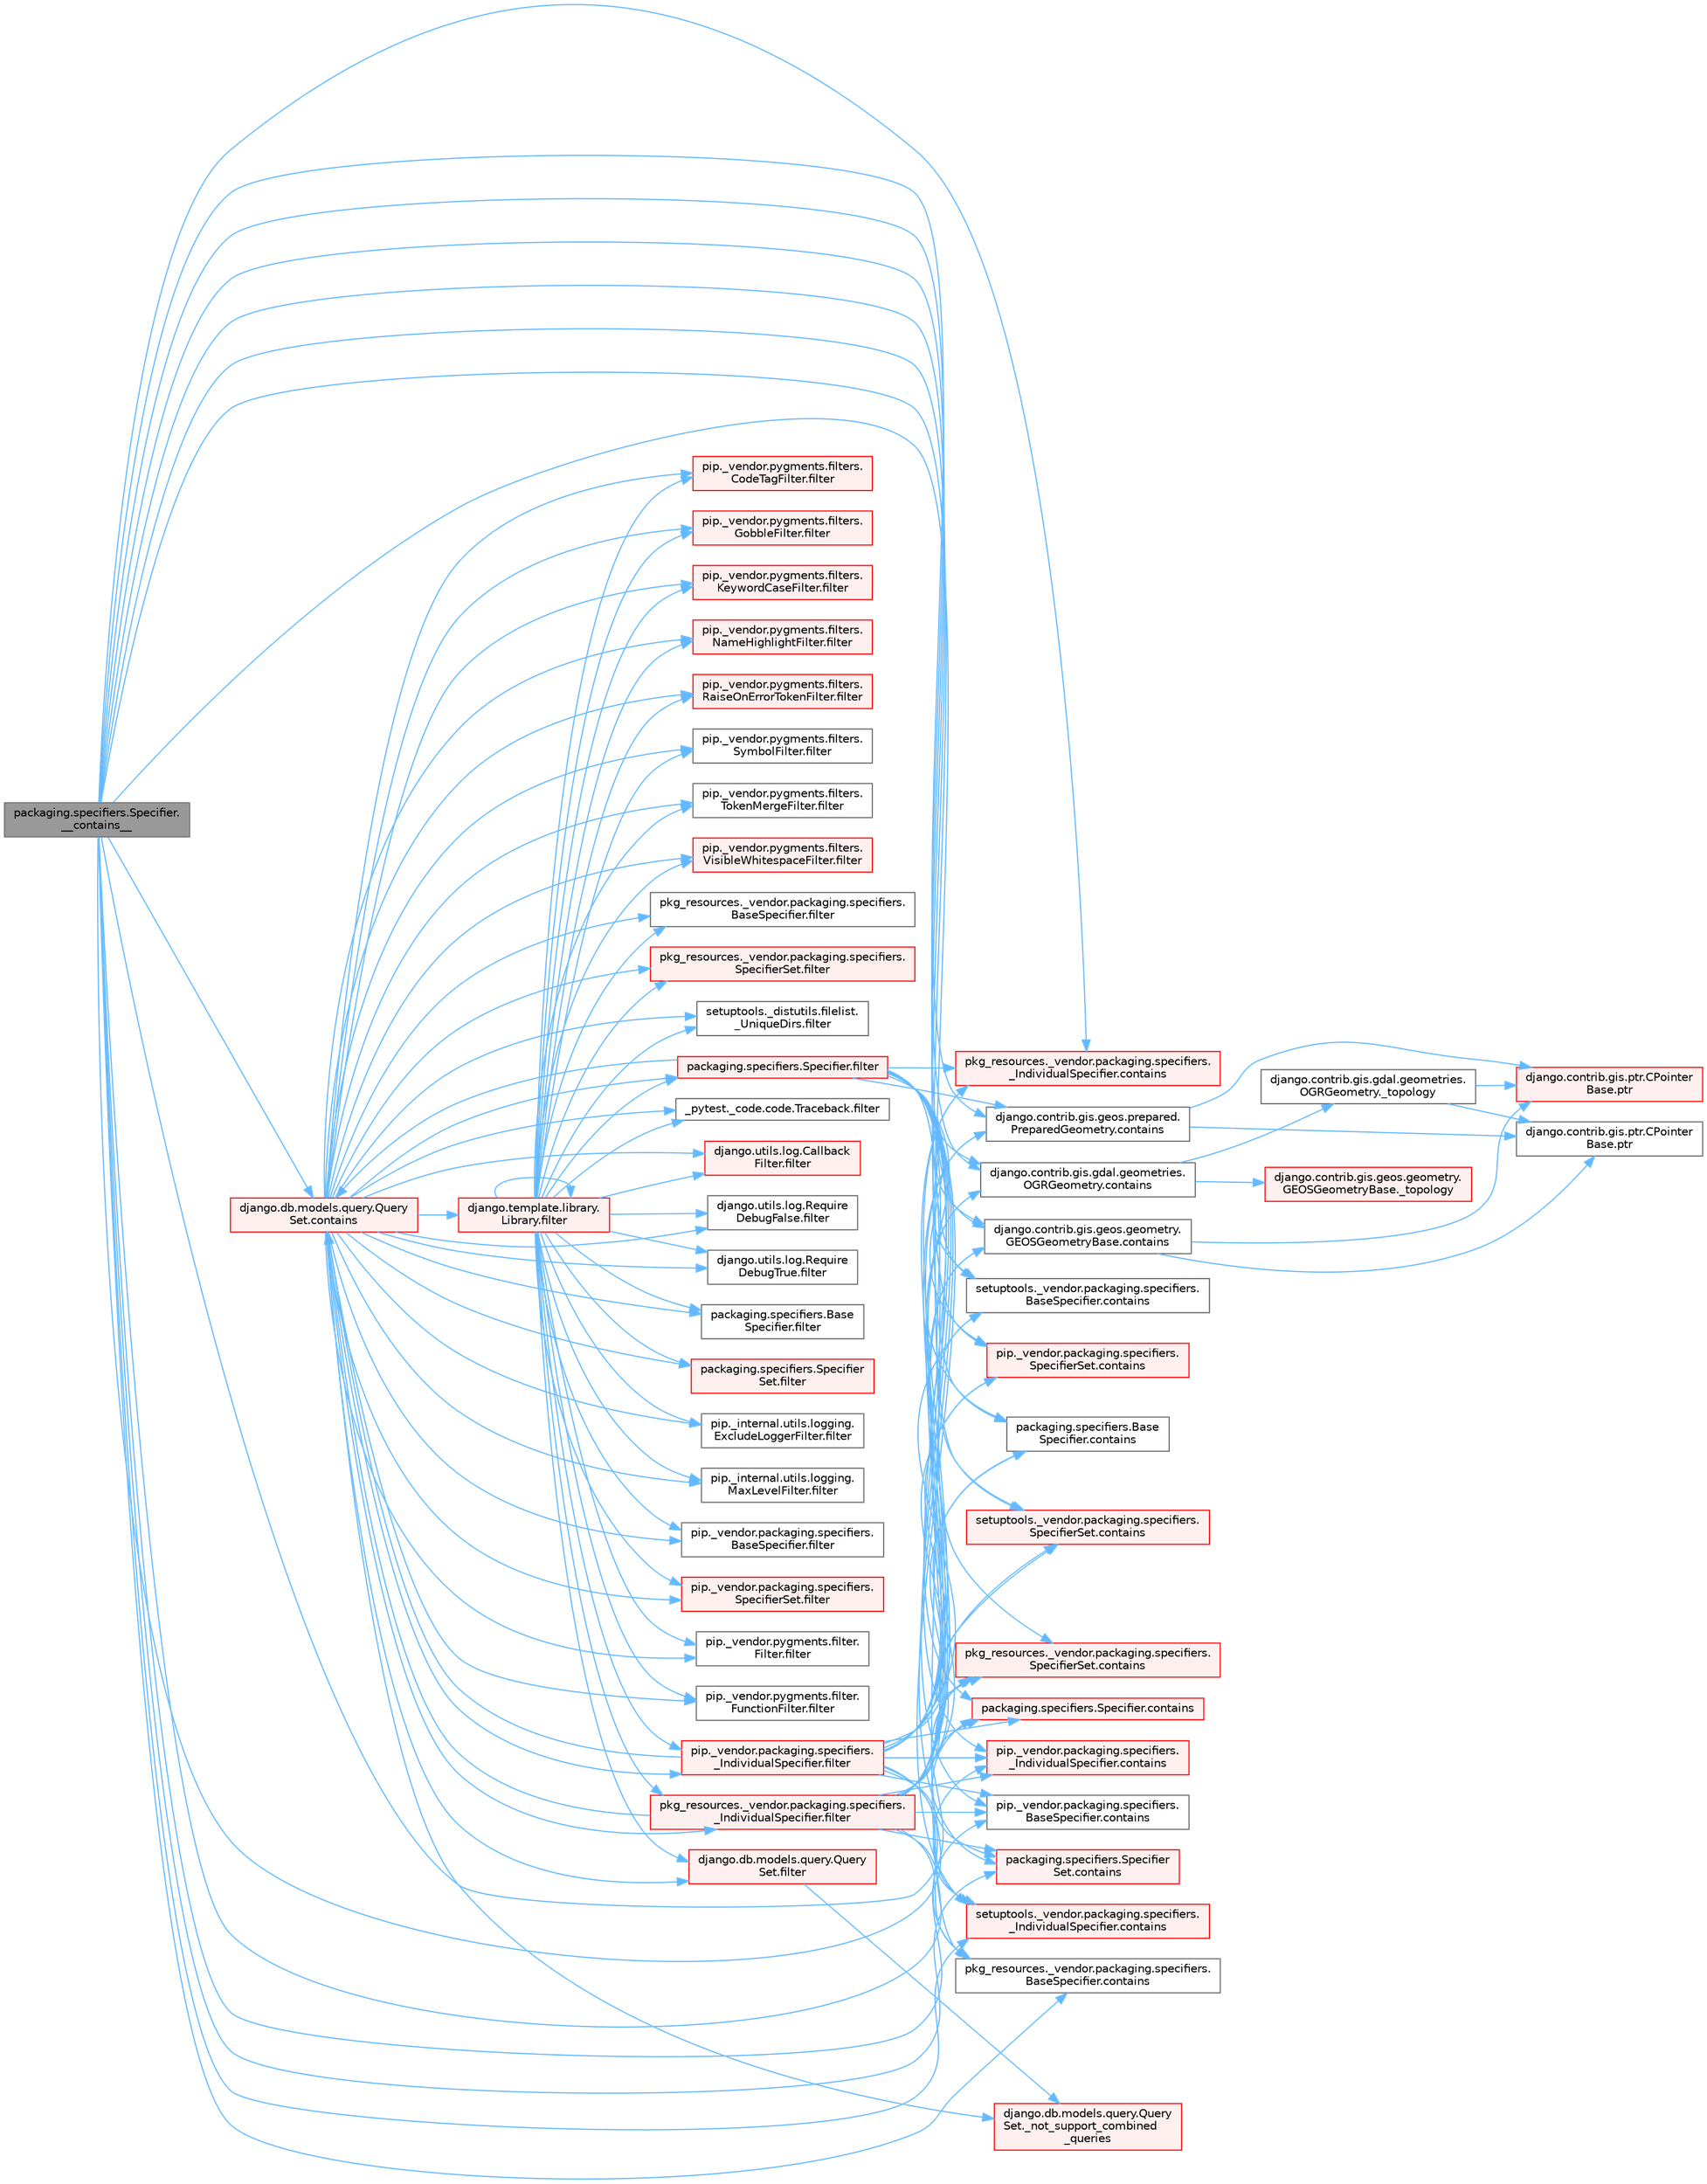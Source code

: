 digraph "packaging.specifiers.Specifier.__contains__"
{
 // LATEX_PDF_SIZE
  bgcolor="transparent";
  edge [fontname=Helvetica,fontsize=10,labelfontname=Helvetica,labelfontsize=10];
  node [fontname=Helvetica,fontsize=10,shape=box,height=0.2,width=0.4];
  rankdir="LR";
  Node1 [id="Node000001",label="packaging.specifiers.Specifier.\l__contains__",height=0.2,width=0.4,color="gray40", fillcolor="grey60", style="filled", fontcolor="black",tooltip=" "];
  Node1 -> Node2 [id="edge1_Node000001_Node000002",color="steelblue1",style="solid",tooltip=" "];
  Node2 [id="Node000002",label="django.contrib.gis.gdal.geometries.\lOGRGeometry.contains",height=0.2,width=0.4,color="grey40", fillcolor="white", style="filled",URL="$classdjango_1_1contrib_1_1gis_1_1gdal_1_1geometries_1_1_o_g_r_geometry.html#ac4763e72bc3be798ebe272edf5a2111b",tooltip=" "];
  Node2 -> Node3 [id="edge2_Node000002_Node000003",color="steelblue1",style="solid",tooltip=" "];
  Node3 [id="Node000003",label="django.contrib.gis.gdal.geometries.\lOGRGeometry._topology",height=0.2,width=0.4,color="grey40", fillcolor="white", style="filled",URL="$classdjango_1_1contrib_1_1gis_1_1gdal_1_1geometries_1_1_o_g_r_geometry.html#a73b65e92515e0cca020cca3dac2ad833",tooltip=" "];
  Node3 -> Node4 [id="edge3_Node000003_Node000004",color="steelblue1",style="solid",tooltip=" "];
  Node4 [id="Node000004",label="django.contrib.gis.ptr.CPointer\lBase.ptr",height=0.2,width=0.4,color="red", fillcolor="#FFF0F0", style="filled",URL="$classdjango_1_1contrib_1_1gis_1_1ptr_1_1_c_pointer_base.html#a55873c889d27c42497c5a832c24e041b",tooltip=" "];
  Node3 -> Node6 [id="edge4_Node000003_Node000006",color="steelblue1",style="solid",tooltip=" "];
  Node6 [id="Node000006",label="django.contrib.gis.ptr.CPointer\lBase.ptr",height=0.2,width=0.4,color="grey40", fillcolor="white", style="filled",URL="$classdjango_1_1contrib_1_1gis_1_1ptr_1_1_c_pointer_base.html#a73d2e45828ab4d985549c571852996fa",tooltip=" "];
  Node2 -> Node7 [id="edge5_Node000002_Node000007",color="steelblue1",style="solid",tooltip=" "];
  Node7 [id="Node000007",label="django.contrib.gis.geos.geometry.\lGEOSGeometryBase._topology",height=0.2,width=0.4,color="red", fillcolor="#FFF0F0", style="filled",URL="$classdjango_1_1contrib_1_1gis_1_1geos_1_1geometry_1_1_g_e_o_s_geometry_base.html#a57f10e6abc75e8c1a9b857a57c4cca2e",tooltip=" "];
  Node1 -> Node45 [id="edge6_Node000001_Node000045",color="steelblue1",style="solid",tooltip=" "];
  Node45 [id="Node000045",label="django.contrib.gis.geos.geometry.\lGEOSGeometryBase.contains",height=0.2,width=0.4,color="grey40", fillcolor="white", style="filled",URL="$classdjango_1_1contrib_1_1gis_1_1geos_1_1geometry_1_1_g_e_o_s_geometry_base.html#aa48e06e3c91d6a3a79f41bed318f5e43",tooltip=" "];
  Node45 -> Node4 [id="edge7_Node000045_Node000004",color="steelblue1",style="solid",tooltip=" "];
  Node45 -> Node6 [id="edge8_Node000045_Node000006",color="steelblue1",style="solid",tooltip=" "];
  Node1 -> Node46 [id="edge9_Node000001_Node000046",color="steelblue1",style="solid",tooltip=" "];
  Node46 [id="Node000046",label="django.contrib.gis.geos.prepared.\lPreparedGeometry.contains",height=0.2,width=0.4,color="grey40", fillcolor="white", style="filled",URL="$classdjango_1_1contrib_1_1gis_1_1geos_1_1prepared_1_1_prepared_geometry.html#ad52b1f28039e181521f25d338fa79be9",tooltip=" "];
  Node46 -> Node4 [id="edge10_Node000046_Node000004",color="steelblue1",style="solid",tooltip=" "];
  Node46 -> Node6 [id="edge11_Node000046_Node000006",color="steelblue1",style="solid",tooltip=" "];
  Node1 -> Node47 [id="edge12_Node000001_Node000047",color="steelblue1",style="solid",tooltip=" "];
  Node47 [id="Node000047",label="django.db.models.query.Query\lSet.contains",height=0.2,width=0.4,color="red", fillcolor="#FFF0F0", style="filled",URL="$classdjango_1_1db_1_1models_1_1query_1_1_query_set.html#a242e569a4bce6723adc3e71fdc69b70f",tooltip=" "];
  Node47 -> Node48 [id="edge13_Node000047_Node000048",color="steelblue1",style="solid",tooltip=" "];
  Node48 [id="Node000048",label="django.db.models.query.Query\lSet._not_support_combined\l_queries",height=0.2,width=0.4,color="red", fillcolor="#FFF0F0", style="filled",URL="$classdjango_1_1db_1_1models_1_1query_1_1_query_set.html#aa8310ec206924c94141bef75563958e2",tooltip=" "];
  Node47 -> Node52 [id="edge14_Node000047_Node000052",color="steelblue1",style="solid",tooltip=" "];
  Node52 [id="Node000052",label="_pytest._code.code.Traceback.filter",height=0.2,width=0.4,color="grey40", fillcolor="white", style="filled",URL="$class__pytest_1_1__code_1_1code_1_1_traceback.html#a55d326907d5380a46c4d3e52f002d33f",tooltip=" "];
  Node47 -> Node53 [id="edge15_Node000047_Node000053",color="steelblue1",style="solid",tooltip=" "];
  Node53 [id="Node000053",label="django.db.models.query.Query\lSet.filter",height=0.2,width=0.4,color="red", fillcolor="#FFF0F0", style="filled",URL="$classdjango_1_1db_1_1models_1_1query_1_1_query_set.html#a9c23f79ac5a5310d628b025b5ab7b7c5",tooltip=" "];
  Node53 -> Node48 [id="edge16_Node000053_Node000048",color="steelblue1",style="solid",tooltip=" "];
  Node47 -> Node60 [id="edge17_Node000047_Node000060",color="steelblue1",style="solid",tooltip=" "];
  Node60 [id="Node000060",label="django.template.library.\lLibrary.filter",height=0.2,width=0.4,color="red", fillcolor="#FFF0F0", style="filled",URL="$classdjango_1_1template_1_1library_1_1_library.html#ac67bb1211ffc0354d5bf33029a58aa43",tooltip=" "];
  Node60 -> Node52 [id="edge18_Node000060_Node000052",color="steelblue1",style="solid",tooltip=" "];
  Node60 -> Node53 [id="edge19_Node000060_Node000053",color="steelblue1",style="solid",tooltip=" "];
  Node60 -> Node60 [id="edge20_Node000060_Node000060",color="steelblue1",style="solid",tooltip=" "];
  Node60 -> Node61 [id="edge21_Node000060_Node000061",color="steelblue1",style="solid",tooltip=" "];
  Node61 [id="Node000061",label="django.utils.log.Callback\lFilter.filter",height=0.2,width=0.4,color="red", fillcolor="#FFF0F0", style="filled",URL="$classdjango_1_1utils_1_1log_1_1_callback_filter.html#acd2761b2200a4e66f4bd5b729ac43db2",tooltip=" "];
  Node60 -> Node67 [id="edge22_Node000060_Node000067",color="steelblue1",style="solid",tooltip=" "];
  Node67 [id="Node000067",label="django.utils.log.Require\lDebugFalse.filter",height=0.2,width=0.4,color="grey40", fillcolor="white", style="filled",URL="$classdjango_1_1utils_1_1log_1_1_require_debug_false.html#a42e51835198458e09fb949a7af83bef8",tooltip=" "];
  Node60 -> Node68 [id="edge23_Node000060_Node000068",color="steelblue1",style="solid",tooltip=" "];
  Node68 [id="Node000068",label="django.utils.log.Require\lDebugTrue.filter",height=0.2,width=0.4,color="grey40", fillcolor="white", style="filled",URL="$classdjango_1_1utils_1_1log_1_1_require_debug_true.html#a8e1e027eea730028f70556810076c0e8",tooltip=" "];
  Node60 -> Node69 [id="edge24_Node000060_Node000069",color="steelblue1",style="solid",tooltip=" "];
  Node69 [id="Node000069",label="packaging.specifiers.Base\lSpecifier.filter",height=0.2,width=0.4,color="grey40", fillcolor="white", style="filled",URL="$classpackaging_1_1specifiers_1_1_base_specifier.html#aa87c3c882d19a56dd1f949c4b1bde70d",tooltip=" "];
  Node60 -> Node70 [id="edge25_Node000060_Node000070",color="steelblue1",style="solid",tooltip=" "];
  Node70 [id="Node000070",label="packaging.specifiers.Specifier.filter",height=0.2,width=0.4,color="red", fillcolor="#FFF0F0", style="filled",URL="$classpackaging_1_1specifiers_1_1_specifier.html#a22d9e14c5343d89e742b098b6d7997f7",tooltip=" "];
  Node70 -> Node2 [id="edge26_Node000070_Node000002",color="steelblue1",style="solid",tooltip=" "];
  Node70 -> Node45 [id="edge27_Node000070_Node000045",color="steelblue1",style="solid",tooltip=" "];
  Node70 -> Node46 [id="edge28_Node000070_Node000046",color="steelblue1",style="solid",tooltip=" "];
  Node70 -> Node47 [id="edge29_Node000070_Node000047",color="steelblue1",style="solid",tooltip=" "];
  Node70 -> Node72 [id="edge30_Node000070_Node000072",color="steelblue1",style="solid",tooltip=" "];
  Node72 [id="Node000072",label="packaging.specifiers.Base\lSpecifier.contains",height=0.2,width=0.4,color="grey40", fillcolor="white", style="filled",URL="$classpackaging_1_1specifiers_1_1_base_specifier.html#a25e4441395aaa5f2bd19da46590dddc0",tooltip=" "];
  Node70 -> Node73 [id="edge31_Node000070_Node000073",color="steelblue1",style="solid",tooltip=" "];
  Node73 [id="Node000073",label="packaging.specifiers.Specifier.contains",height=0.2,width=0.4,color="red", fillcolor="#FFF0F0", style="filled",URL="$classpackaging_1_1specifiers_1_1_specifier.html#a782f94ca4b4d15bd461fd4c7a1c64ea1",tooltip=" "];
  Node70 -> Node112 [id="edge32_Node000070_Node000112",color="steelblue1",style="solid",tooltip=" "];
  Node112 [id="Node000112",label="packaging.specifiers.Specifier\lSet.contains",height=0.2,width=0.4,color="red", fillcolor="#FFF0F0", style="filled",URL="$classpackaging_1_1specifiers_1_1_specifier_set.html#ada64d1b5bfa107e43857d5504e92b233",tooltip=" "];
  Node70 -> Node113 [id="edge33_Node000070_Node000113",color="steelblue1",style="solid",tooltip=" "];
  Node113 [id="Node000113",label="pip._vendor.packaging.specifiers.\l_IndividualSpecifier.contains",height=0.2,width=0.4,color="red", fillcolor="#FFF0F0", style="filled",URL="$classpip_1_1__vendor_1_1packaging_1_1specifiers_1_1___individual_specifier.html#a0225ec2329bc258c9ff7d62a4ad6dde5",tooltip=" "];
  Node70 -> Node120 [id="edge34_Node000070_Node000120",color="steelblue1",style="solid",tooltip=" "];
  Node120 [id="Node000120",label="pip._vendor.packaging.specifiers.\lBaseSpecifier.contains",height=0.2,width=0.4,color="grey40", fillcolor="white", style="filled",URL="$classpip_1_1__vendor_1_1packaging_1_1specifiers_1_1_base_specifier.html#a1af3d8278a56af108c1b23f4f4dd7776",tooltip=" "];
  Node70 -> Node121 [id="edge35_Node000070_Node000121",color="steelblue1",style="solid",tooltip=" "];
  Node121 [id="Node000121",label="pip._vendor.packaging.specifiers.\lSpecifierSet.contains",height=0.2,width=0.4,color="red", fillcolor="#FFF0F0", style="filled",URL="$classpip_1_1__vendor_1_1packaging_1_1specifiers_1_1_specifier_set.html#a4c6c2f9778aaca8bc7eb77e5fa358a47",tooltip=" "];
  Node70 -> Node122 [id="edge36_Node000070_Node000122",color="steelblue1",style="solid",tooltip=" "];
  Node122 [id="Node000122",label="pkg_resources._vendor.packaging.specifiers.\l_IndividualSpecifier.contains",height=0.2,width=0.4,color="red", fillcolor="#FFF0F0", style="filled",URL="$classpkg__resources_1_1__vendor_1_1packaging_1_1specifiers_1_1___individual_specifier.html#ad490fa0c3edddc0b101c1f2a13af7644",tooltip=" "];
  Node70 -> Node123 [id="edge37_Node000070_Node000123",color="steelblue1",style="solid",tooltip=" "];
  Node123 [id="Node000123",label="pkg_resources._vendor.packaging.specifiers.\lBaseSpecifier.contains",height=0.2,width=0.4,color="grey40", fillcolor="white", style="filled",URL="$classpkg__resources_1_1__vendor_1_1packaging_1_1specifiers_1_1_base_specifier.html#a60a05af58d5bbfaeabc731124011c49b",tooltip=" "];
  Node70 -> Node124 [id="edge38_Node000070_Node000124",color="steelblue1",style="solid",tooltip=" "];
  Node124 [id="Node000124",label="pkg_resources._vendor.packaging.specifiers.\lSpecifierSet.contains",height=0.2,width=0.4,color="red", fillcolor="#FFF0F0", style="filled",URL="$classpkg__resources_1_1__vendor_1_1packaging_1_1specifiers_1_1_specifier_set.html#a5ea365d83f483f55a0b80c368a5ce5dd",tooltip=" "];
  Node70 -> Node125 [id="edge39_Node000070_Node000125",color="steelblue1",style="solid",tooltip=" "];
  Node125 [id="Node000125",label="setuptools._vendor.packaging.specifiers.\l_IndividualSpecifier.contains",height=0.2,width=0.4,color="red", fillcolor="#FFF0F0", style="filled",URL="$classsetuptools_1_1__vendor_1_1packaging_1_1specifiers_1_1___individual_specifier.html#aed6d984e133bfe928b2ee6e1315a1d00",tooltip=" "];
  Node70 -> Node126 [id="edge40_Node000070_Node000126",color="steelblue1",style="solid",tooltip=" "];
  Node126 [id="Node000126",label="setuptools._vendor.packaging.specifiers.\lBaseSpecifier.contains",height=0.2,width=0.4,color="grey40", fillcolor="white", style="filled",URL="$classsetuptools_1_1__vendor_1_1packaging_1_1specifiers_1_1_base_specifier.html#aa48d1112821833ceb1380ad5ae04e54a",tooltip=" "];
  Node70 -> Node127 [id="edge41_Node000070_Node000127",color="steelblue1",style="solid",tooltip=" "];
  Node127 [id="Node000127",label="setuptools._vendor.packaging.specifiers.\lSpecifierSet.contains",height=0.2,width=0.4,color="red", fillcolor="#FFF0F0", style="filled",URL="$classsetuptools_1_1__vendor_1_1packaging_1_1specifiers_1_1_specifier_set.html#a52cf5f16802c51a7865853000c0c6b35",tooltip=" "];
  Node60 -> Node128 [id="edge42_Node000060_Node000128",color="steelblue1",style="solid",tooltip=" "];
  Node128 [id="Node000128",label="packaging.specifiers.Specifier\lSet.filter",height=0.2,width=0.4,color="red", fillcolor="#FFF0F0", style="filled",URL="$classpackaging_1_1specifiers_1_1_specifier_set.html#a65b70b2cc0c5bad34b31461955a36d87",tooltip=" "];
  Node60 -> Node129 [id="edge43_Node000060_Node000129",color="steelblue1",style="solid",tooltip=" "];
  Node129 [id="Node000129",label="pip._internal.utils.logging.\lExcludeLoggerFilter.filter",height=0.2,width=0.4,color="grey40", fillcolor="white", style="filled",URL="$classpip_1_1__internal_1_1utils_1_1logging_1_1_exclude_logger_filter.html#a633a3ddcdc0ebbb98edf2f1e0759d22a",tooltip=" "];
  Node60 -> Node130 [id="edge44_Node000060_Node000130",color="steelblue1",style="solid",tooltip=" "];
  Node130 [id="Node000130",label="pip._internal.utils.logging.\lMaxLevelFilter.filter",height=0.2,width=0.4,color="grey40", fillcolor="white", style="filled",URL="$classpip_1_1__internal_1_1utils_1_1logging_1_1_max_level_filter.html#ac46bbe4d91f47ed8f818f64d25ed2085",tooltip=" "];
  Node60 -> Node131 [id="edge45_Node000060_Node000131",color="steelblue1",style="solid",tooltip=" "];
  Node131 [id="Node000131",label="pip._vendor.packaging.specifiers.\l_IndividualSpecifier.filter",height=0.2,width=0.4,color="red", fillcolor="#FFF0F0", style="filled",URL="$classpip_1_1__vendor_1_1packaging_1_1specifiers_1_1___individual_specifier.html#a6203976cfa5ddd6a1f47f8dfe0669fd7",tooltip=" "];
  Node131 -> Node2 [id="edge46_Node000131_Node000002",color="steelblue1",style="solid",tooltip=" "];
  Node131 -> Node45 [id="edge47_Node000131_Node000045",color="steelblue1",style="solid",tooltip=" "];
  Node131 -> Node46 [id="edge48_Node000131_Node000046",color="steelblue1",style="solid",tooltip=" "];
  Node131 -> Node47 [id="edge49_Node000131_Node000047",color="steelblue1",style="solid",tooltip=" "];
  Node131 -> Node72 [id="edge50_Node000131_Node000072",color="steelblue1",style="solid",tooltip=" "];
  Node131 -> Node73 [id="edge51_Node000131_Node000073",color="steelblue1",style="solid",tooltip=" "];
  Node131 -> Node112 [id="edge52_Node000131_Node000112",color="steelblue1",style="solid",tooltip=" "];
  Node131 -> Node113 [id="edge53_Node000131_Node000113",color="steelblue1",style="solid",tooltip=" "];
  Node131 -> Node120 [id="edge54_Node000131_Node000120",color="steelblue1",style="solid",tooltip=" "];
  Node131 -> Node121 [id="edge55_Node000131_Node000121",color="steelblue1",style="solid",tooltip=" "];
  Node131 -> Node122 [id="edge56_Node000131_Node000122",color="steelblue1",style="solid",tooltip=" "];
  Node131 -> Node123 [id="edge57_Node000131_Node000123",color="steelblue1",style="solid",tooltip=" "];
  Node131 -> Node124 [id="edge58_Node000131_Node000124",color="steelblue1",style="solid",tooltip=" "];
  Node131 -> Node125 [id="edge59_Node000131_Node000125",color="steelblue1",style="solid",tooltip=" "];
  Node131 -> Node126 [id="edge60_Node000131_Node000126",color="steelblue1",style="solid",tooltip=" "];
  Node131 -> Node127 [id="edge61_Node000131_Node000127",color="steelblue1",style="solid",tooltip=" "];
  Node60 -> Node132 [id="edge62_Node000060_Node000132",color="steelblue1",style="solid",tooltip=" "];
  Node132 [id="Node000132",label="pip._vendor.packaging.specifiers.\lBaseSpecifier.filter",height=0.2,width=0.4,color="grey40", fillcolor="white", style="filled",URL="$classpip_1_1__vendor_1_1packaging_1_1specifiers_1_1_base_specifier.html#a1b2ef14b953df0cf1a317ea573d0ea5a",tooltip=" "];
  Node60 -> Node133 [id="edge63_Node000060_Node000133",color="steelblue1",style="solid",tooltip=" "];
  Node133 [id="Node000133",label="pip._vendor.packaging.specifiers.\lSpecifierSet.filter",height=0.2,width=0.4,color="red", fillcolor="#FFF0F0", style="filled",URL="$classpip_1_1__vendor_1_1packaging_1_1specifiers_1_1_specifier_set.html#a3d7a4e9a4cb787385e37d5832bcc0a64",tooltip=" "];
  Node60 -> Node134 [id="edge64_Node000060_Node000134",color="steelblue1",style="solid",tooltip=" "];
  Node134 [id="Node000134",label="pip._vendor.pygments.filter.\lFilter.filter",height=0.2,width=0.4,color="grey40", fillcolor="white", style="filled",URL="$classpip_1_1__vendor_1_1pygments_1_1filter_1_1_filter.html#a970c118f059ea361c8f184fd86c6873d",tooltip=" "];
  Node60 -> Node135 [id="edge65_Node000060_Node000135",color="steelblue1",style="solid",tooltip=" "];
  Node135 [id="Node000135",label="pip._vendor.pygments.filter.\lFunctionFilter.filter",height=0.2,width=0.4,color="grey40", fillcolor="white", style="filled",URL="$classpip_1_1__vendor_1_1pygments_1_1filter_1_1_function_filter.html#a795616d337e49ea853139b0b96d481e7",tooltip=" "];
  Node60 -> Node136 [id="edge66_Node000060_Node000136",color="steelblue1",style="solid",tooltip=" "];
  Node136 [id="Node000136",label="pip._vendor.pygments.filters.\lCodeTagFilter.filter",height=0.2,width=0.4,color="red", fillcolor="#FFF0F0", style="filled",URL="$classpip_1_1__vendor_1_1pygments_1_1filters_1_1_code_tag_filter.html#adc7f44786b4b83da74faa23a154c8843",tooltip=" "];
  Node60 -> Node138 [id="edge67_Node000060_Node000138",color="steelblue1",style="solid",tooltip=" "];
  Node138 [id="Node000138",label="pip._vendor.pygments.filters.\lGobbleFilter.filter",height=0.2,width=0.4,color="red", fillcolor="#FFF0F0", style="filled",URL="$classpip_1_1__vendor_1_1pygments_1_1filters_1_1_gobble_filter.html#a1f8e662bb1794e2924280dc6564ca148",tooltip=" "];
  Node60 -> Node257 [id="edge68_Node000060_Node000257",color="steelblue1",style="solid",tooltip=" "];
  Node257 [id="Node000257",label="pip._vendor.pygments.filters.\lKeywordCaseFilter.filter",height=0.2,width=0.4,color="red", fillcolor="#FFF0F0", style="filled",URL="$classpip_1_1__vendor_1_1pygments_1_1filters_1_1_keyword_case_filter.html#a328d29510b49c572e5ded82852d167c8",tooltip=" "];
  Node60 -> Node260 [id="edge69_Node000060_Node000260",color="steelblue1",style="solid",tooltip=" "];
  Node260 [id="Node000260",label="pip._vendor.pygments.filters.\lNameHighlightFilter.filter",height=0.2,width=0.4,color="red", fillcolor="#FFF0F0", style="filled",URL="$classpip_1_1__vendor_1_1pygments_1_1filters_1_1_name_highlight_filter.html#ae389da6c924503203acbc80c559b0043",tooltip=" "];
  Node60 -> Node267 [id="edge70_Node000060_Node000267",color="steelblue1",style="solid",tooltip=" "];
  Node267 [id="Node000267",label="pip._vendor.pygments.filters.\lRaiseOnErrorTokenFilter.filter",height=0.2,width=0.4,color="red", fillcolor="#FFF0F0", style="filled",URL="$classpip_1_1__vendor_1_1pygments_1_1filters_1_1_raise_on_error_token_filter.html#aacf420bb16c8d3a430b88e78ee35b253",tooltip=" "];
  Node60 -> Node1371 [id="edge71_Node000060_Node001371",color="steelblue1",style="solid",tooltip=" "];
  Node1371 [id="Node001371",label="pip._vendor.pygments.filters.\lSymbolFilter.filter",height=0.2,width=0.4,color="grey40", fillcolor="white", style="filled",URL="$classpip_1_1__vendor_1_1pygments_1_1filters_1_1_symbol_filter.html#a567de8b7e3bc5f0a87712af81fbc70c7",tooltip=" "];
  Node60 -> Node1372 [id="edge72_Node000060_Node001372",color="steelblue1",style="solid",tooltip=" "];
  Node1372 [id="Node001372",label="pip._vendor.pygments.filters.\lTokenMergeFilter.filter",height=0.2,width=0.4,color="grey40", fillcolor="white", style="filled",URL="$classpip_1_1__vendor_1_1pygments_1_1filters_1_1_token_merge_filter.html#ac3fdd8238fb6976d42540cac395a9543",tooltip=" "];
  Node60 -> Node1373 [id="edge73_Node000060_Node001373",color="steelblue1",style="solid",tooltip=" "];
  Node1373 [id="Node001373",label="pip._vendor.pygments.filters.\lVisibleWhitespaceFilter.filter",height=0.2,width=0.4,color="red", fillcolor="#FFF0F0", style="filled",URL="$classpip_1_1__vendor_1_1pygments_1_1filters_1_1_visible_whitespace_filter.html#a9a7227d129dac7d41fe5b50d9fd97b77",tooltip=" "];
  Node60 -> Node1374 [id="edge74_Node000060_Node001374",color="steelblue1",style="solid",tooltip=" "];
  Node1374 [id="Node001374",label="pkg_resources._vendor.packaging.specifiers.\l_IndividualSpecifier.filter",height=0.2,width=0.4,color="red", fillcolor="#FFF0F0", style="filled",URL="$classpkg__resources_1_1__vendor_1_1packaging_1_1specifiers_1_1___individual_specifier.html#ad284c0e05b23f4b6838266492c00fc3e",tooltip=" "];
  Node1374 -> Node2 [id="edge75_Node001374_Node000002",color="steelblue1",style="solid",tooltip=" "];
  Node1374 -> Node45 [id="edge76_Node001374_Node000045",color="steelblue1",style="solid",tooltip=" "];
  Node1374 -> Node46 [id="edge77_Node001374_Node000046",color="steelblue1",style="solid",tooltip=" "];
  Node1374 -> Node47 [id="edge78_Node001374_Node000047",color="steelblue1",style="solid",tooltip=" "];
  Node1374 -> Node72 [id="edge79_Node001374_Node000072",color="steelblue1",style="solid",tooltip=" "];
  Node1374 -> Node73 [id="edge80_Node001374_Node000073",color="steelblue1",style="solid",tooltip=" "];
  Node1374 -> Node112 [id="edge81_Node001374_Node000112",color="steelblue1",style="solid",tooltip=" "];
  Node1374 -> Node113 [id="edge82_Node001374_Node000113",color="steelblue1",style="solid",tooltip=" "];
  Node1374 -> Node120 [id="edge83_Node001374_Node000120",color="steelblue1",style="solid",tooltip=" "];
  Node1374 -> Node121 [id="edge84_Node001374_Node000121",color="steelblue1",style="solid",tooltip=" "];
  Node1374 -> Node122 [id="edge85_Node001374_Node000122",color="steelblue1",style="solid",tooltip=" "];
  Node1374 -> Node123 [id="edge86_Node001374_Node000123",color="steelblue1",style="solid",tooltip=" "];
  Node1374 -> Node124 [id="edge87_Node001374_Node000124",color="steelblue1",style="solid",tooltip=" "];
  Node1374 -> Node125 [id="edge88_Node001374_Node000125",color="steelblue1",style="solid",tooltip=" "];
  Node1374 -> Node126 [id="edge89_Node001374_Node000126",color="steelblue1",style="solid",tooltip=" "];
  Node1374 -> Node127 [id="edge90_Node001374_Node000127",color="steelblue1",style="solid",tooltip=" "];
  Node60 -> Node1375 [id="edge91_Node000060_Node001375",color="steelblue1",style="solid",tooltip=" "];
  Node1375 [id="Node001375",label="pkg_resources._vendor.packaging.specifiers.\lBaseSpecifier.filter",height=0.2,width=0.4,color="grey40", fillcolor="white", style="filled",URL="$classpkg__resources_1_1__vendor_1_1packaging_1_1specifiers_1_1_base_specifier.html#a08f789f03784e5505adfce76a34b64f0",tooltip=" "];
  Node60 -> Node1376 [id="edge92_Node000060_Node001376",color="steelblue1",style="solid",tooltip=" "];
  Node1376 [id="Node001376",label="pkg_resources._vendor.packaging.specifiers.\lSpecifierSet.filter",height=0.2,width=0.4,color="red", fillcolor="#FFF0F0", style="filled",URL="$classpkg__resources_1_1__vendor_1_1packaging_1_1specifiers_1_1_specifier_set.html#a9935b066c65c5b7849bd09a27171e1ba",tooltip=" "];
  Node60 -> Node1377 [id="edge93_Node000060_Node001377",color="steelblue1",style="solid",tooltip=" "];
  Node1377 [id="Node001377",label="setuptools._distutils.filelist.\l_UniqueDirs.filter",height=0.2,width=0.4,color="grey40", fillcolor="white", style="filled",URL="$classsetuptools_1_1__distutils_1_1filelist_1_1___unique_dirs.html#a351fccd2f8d782034811f470cf8e3815",tooltip=" "];
  Node47 -> Node61 [id="edge94_Node000047_Node000061",color="steelblue1",style="solid",tooltip=" "];
  Node47 -> Node67 [id="edge95_Node000047_Node000067",color="steelblue1",style="solid",tooltip=" "];
  Node47 -> Node68 [id="edge96_Node000047_Node000068",color="steelblue1",style="solid",tooltip=" "];
  Node47 -> Node69 [id="edge97_Node000047_Node000069",color="steelblue1",style="solid",tooltip=" "];
  Node47 -> Node70 [id="edge98_Node000047_Node000070",color="steelblue1",style="solid",tooltip=" "];
  Node47 -> Node128 [id="edge99_Node000047_Node000128",color="steelblue1",style="solid",tooltip=" "];
  Node47 -> Node129 [id="edge100_Node000047_Node000129",color="steelblue1",style="solid",tooltip=" "];
  Node47 -> Node130 [id="edge101_Node000047_Node000130",color="steelblue1",style="solid",tooltip=" "];
  Node47 -> Node131 [id="edge102_Node000047_Node000131",color="steelblue1",style="solid",tooltip=" "];
  Node47 -> Node132 [id="edge103_Node000047_Node000132",color="steelblue1",style="solid",tooltip=" "];
  Node47 -> Node133 [id="edge104_Node000047_Node000133",color="steelblue1",style="solid",tooltip=" "];
  Node47 -> Node134 [id="edge105_Node000047_Node000134",color="steelblue1",style="solid",tooltip=" "];
  Node47 -> Node135 [id="edge106_Node000047_Node000135",color="steelblue1",style="solid",tooltip=" "];
  Node47 -> Node136 [id="edge107_Node000047_Node000136",color="steelblue1",style="solid",tooltip=" "];
  Node47 -> Node138 [id="edge108_Node000047_Node000138",color="steelblue1",style="solid",tooltip=" "];
  Node47 -> Node257 [id="edge109_Node000047_Node000257",color="steelblue1",style="solid",tooltip=" "];
  Node47 -> Node260 [id="edge110_Node000047_Node000260",color="steelblue1",style="solid",tooltip=" "];
  Node47 -> Node267 [id="edge111_Node000047_Node000267",color="steelblue1",style="solid",tooltip=" "];
  Node47 -> Node1371 [id="edge112_Node000047_Node001371",color="steelblue1",style="solid",tooltip=" "];
  Node47 -> Node1372 [id="edge113_Node000047_Node001372",color="steelblue1",style="solid",tooltip=" "];
  Node47 -> Node1373 [id="edge114_Node000047_Node001373",color="steelblue1",style="solid",tooltip=" "];
  Node47 -> Node1374 [id="edge115_Node000047_Node001374",color="steelblue1",style="solid",tooltip=" "];
  Node47 -> Node1375 [id="edge116_Node000047_Node001375",color="steelblue1",style="solid",tooltip=" "];
  Node47 -> Node1376 [id="edge117_Node000047_Node001376",color="steelblue1",style="solid",tooltip=" "];
  Node47 -> Node1377 [id="edge118_Node000047_Node001377",color="steelblue1",style="solid",tooltip=" "];
  Node1 -> Node72 [id="edge119_Node000001_Node000072",color="steelblue1",style="solid",tooltip=" "];
  Node1 -> Node73 [id="edge120_Node000001_Node000073",color="steelblue1",style="solid",tooltip=" "];
  Node1 -> Node112 [id="edge121_Node000001_Node000112",color="steelblue1",style="solid",tooltip=" "];
  Node1 -> Node113 [id="edge122_Node000001_Node000113",color="steelblue1",style="solid",tooltip=" "];
  Node1 -> Node120 [id="edge123_Node000001_Node000120",color="steelblue1",style="solid",tooltip=" "];
  Node1 -> Node121 [id="edge124_Node000001_Node000121",color="steelblue1",style="solid",tooltip=" "];
  Node1 -> Node122 [id="edge125_Node000001_Node000122",color="steelblue1",style="solid",tooltip=" "];
  Node1 -> Node123 [id="edge126_Node000001_Node000123",color="steelblue1",style="solid",tooltip=" "];
  Node1 -> Node124 [id="edge127_Node000001_Node000124",color="steelblue1",style="solid",tooltip=" "];
  Node1 -> Node125 [id="edge128_Node000001_Node000125",color="steelblue1",style="solid",tooltip=" "];
  Node1 -> Node126 [id="edge129_Node000001_Node000126",color="steelblue1",style="solid",tooltip=" "];
  Node1 -> Node127 [id="edge130_Node000001_Node000127",color="steelblue1",style="solid",tooltip=" "];
}
